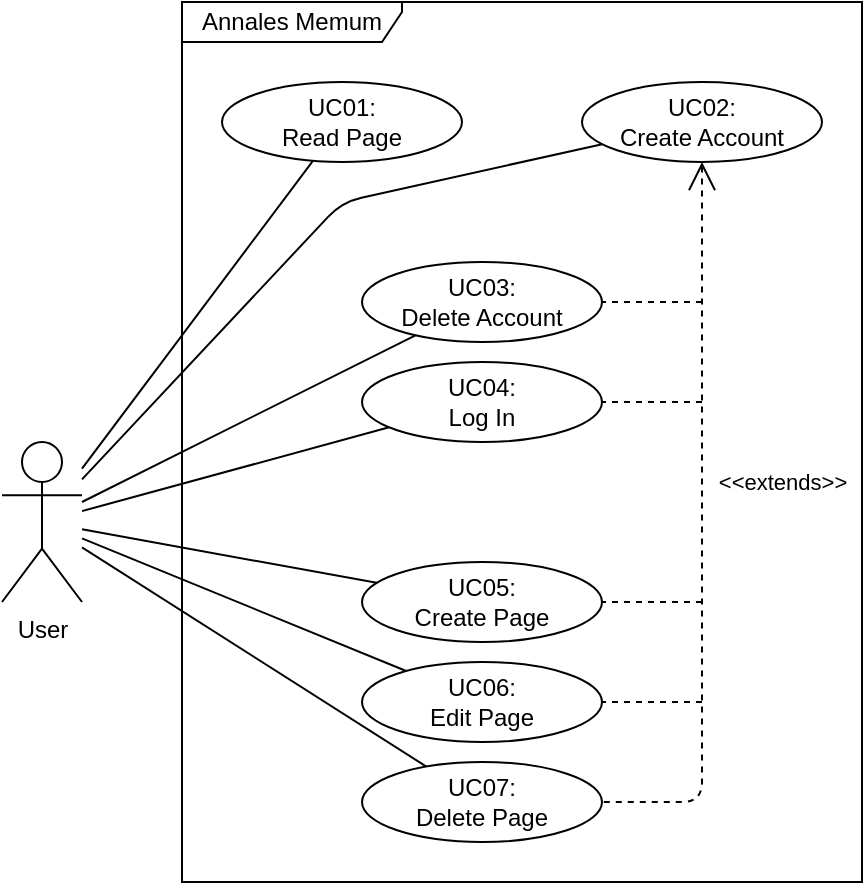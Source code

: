 <mxfile version="13.2.2" type="device"><diagram id="Y_FFCO0dPj5-_iX3kK3-" name="Page-1"><mxGraphModel dx="982" dy="563" grid="1" gridSize="10" guides="1" tooltips="1" connect="1" arrows="1" fold="1" page="1" pageScale="1" pageWidth="827" pageHeight="1169" math="0" shadow="0"><root><mxCell id="0"/><mxCell id="1" parent="0"/><mxCell id="bV89UB-WaENwKhlxkeA_-1" value="User" style="shape=umlActor;verticalLabelPosition=bottom;labelBackgroundColor=#ffffff;verticalAlign=top;html=1;outlineConnect=0;" vertex="1" parent="1"><mxGeometry x="30" y="260" width="40" height="80" as="geometry"/></mxCell><mxCell id="bV89UB-WaENwKhlxkeA_-2" value="Annales Memum" style="shape=umlFrame;whiteSpace=wrap;html=1;width=110;height=20;" vertex="1" parent="1"><mxGeometry x="120" y="40" width="340" height="440" as="geometry"/></mxCell><mxCell id="bV89UB-WaENwKhlxkeA_-4" value="&lt;font style=&quot;font-size: 12px&quot;&gt;UC02:&lt;br&gt;Create Account&lt;br&gt;&lt;/font&gt;" style="ellipse;whiteSpace=wrap;html=1;" vertex="1" parent="1"><mxGeometry x="320" y="80" width="120" height="40" as="geometry"/></mxCell><mxCell id="bV89UB-WaENwKhlxkeA_-5" value="&lt;font style=&quot;font-size: 12px&quot;&gt;UC04:&lt;br&gt;Log In&lt;br&gt;&lt;/font&gt;" style="ellipse;whiteSpace=wrap;html=1;" vertex="1" parent="1"><mxGeometry x="210" y="220" width="120" height="40" as="geometry"/></mxCell><mxCell id="bV89UB-WaENwKhlxkeA_-6" value="&lt;font style=&quot;font-size: 12px&quot;&gt;UC05:&lt;br&gt;Create Page&lt;br&gt;&lt;/font&gt;" style="ellipse;whiteSpace=wrap;html=1;" vertex="1" parent="1"><mxGeometry x="210" y="320" width="120" height="40" as="geometry"/></mxCell><mxCell id="bV89UB-WaENwKhlxkeA_-7" value="&lt;font style=&quot;font-size: 12px&quot;&gt;UC06:&lt;br&gt;Edit&amp;nbsp;Page&lt;br&gt;&lt;/font&gt;" style="ellipse;whiteSpace=wrap;html=1;" vertex="1" parent="1"><mxGeometry x="210" y="370" width="120" height="40" as="geometry"/></mxCell><mxCell id="bV89UB-WaENwKhlxkeA_-8" value="&lt;font style=&quot;font-size: 12px&quot;&gt;UC07:&lt;br&gt;Delete Page&lt;br&gt;&lt;/font&gt;" style="ellipse;whiteSpace=wrap;html=1;" vertex="1" parent="1"><mxGeometry x="210" y="420" width="120" height="40" as="geometry"/></mxCell><mxCell id="bV89UB-WaENwKhlxkeA_-9" value="&lt;font style=&quot;font-size: 12px&quot;&gt;UC01:&lt;br&gt;Read Page&lt;br&gt;&lt;/font&gt;" style="ellipse;whiteSpace=wrap;html=1;" vertex="1" parent="1"><mxGeometry x="140" y="80" width="120" height="40" as="geometry"/></mxCell><mxCell id="bV89UB-WaENwKhlxkeA_-10" value="&lt;font style=&quot;font-size: 12px&quot;&gt;UC03:&lt;br&gt;Delete Account&lt;br&gt;&lt;/font&gt;" style="ellipse;whiteSpace=wrap;html=1;" vertex="1" parent="1"><mxGeometry x="210" y="170" width="120" height="40" as="geometry"/></mxCell><mxCell id="bV89UB-WaENwKhlxkeA_-11" value="" style="endArrow=none;html=1;" edge="1" parent="1" source="bV89UB-WaENwKhlxkeA_-1" target="bV89UB-WaENwKhlxkeA_-9"><mxGeometry width="50" height="50" relative="1" as="geometry"><mxPoint x="50" y="280" as="sourcePoint"/><mxPoint x="100" y="230" as="targetPoint"/></mxGeometry></mxCell><mxCell id="bV89UB-WaENwKhlxkeA_-12" value="" style="endArrow=none;html=1;" edge="1" parent="1" source="bV89UB-WaENwKhlxkeA_-1" target="bV89UB-WaENwKhlxkeA_-4"><mxGeometry width="50" height="50" relative="1" as="geometry"><mxPoint x="90" y="164" as="sourcePoint"/><mxPoint x="225.402" y="123.379" as="targetPoint"/><Array as="points"><mxPoint x="200" y="140"/></Array></mxGeometry></mxCell><mxCell id="bV89UB-WaENwKhlxkeA_-13" value="" style="endArrow=none;html=1;" edge="1" parent="1" source="bV89UB-WaENwKhlxkeA_-1" target="bV89UB-WaENwKhlxkeA_-10"><mxGeometry width="50" height="50" relative="1" as="geometry"><mxPoint x="90" y="170" as="sourcePoint"/><mxPoint x="210.0" y="170" as="targetPoint"/></mxGeometry></mxCell><mxCell id="bV89UB-WaENwKhlxkeA_-14" value="" style="endArrow=none;html=1;" edge="1" parent="1" source="bV89UB-WaENwKhlxkeA_-1" target="bV89UB-WaENwKhlxkeA_-5"><mxGeometry width="50" height="50" relative="1" as="geometry"><mxPoint x="100" y="180" as="sourcePoint"/><mxPoint x="220.0" y="180" as="targetPoint"/></mxGeometry></mxCell><mxCell id="bV89UB-WaENwKhlxkeA_-16" value="" style="endArrow=none;html=1;" edge="1" parent="1" source="bV89UB-WaENwKhlxkeA_-1" target="bV89UB-WaENwKhlxkeA_-6"><mxGeometry width="50" height="50" relative="1" as="geometry"><mxPoint x="64.6" y="360.62" as="sourcePoint"/><mxPoint x="200.002" y="319.999" as="targetPoint"/></mxGeometry></mxCell><mxCell id="bV89UB-WaENwKhlxkeA_-17" value="" style="endArrow=none;html=1;" edge="1" parent="1" source="bV89UB-WaENwKhlxkeA_-1" target="bV89UB-WaENwKhlxkeA_-7"><mxGeometry width="50" height="50" relative="1" as="geometry"><mxPoint x="64.6" y="366.62" as="sourcePoint"/><mxPoint x="184.6" y="366.62" as="targetPoint"/></mxGeometry></mxCell><mxCell id="bV89UB-WaENwKhlxkeA_-18" value="" style="endArrow=none;html=1;" edge="1" parent="1" source="bV89UB-WaENwKhlxkeA_-1" target="bV89UB-WaENwKhlxkeA_-8"><mxGeometry width="50" height="50" relative="1" as="geometry"><mxPoint x="64.6" y="371.62" as="sourcePoint"/><mxPoint x="196.6" y="404.62" as="targetPoint"/></mxGeometry></mxCell><mxCell id="bV89UB-WaENwKhlxkeA_-19" value="&amp;lt;&amp;lt;extends&amp;gt;&amp;gt;" style="endArrow=none;endSize=6;dashed=1;html=1;startArrow=open;startFill=0;endFill=0;startSize=12;" edge="1" parent="1" source="bV89UB-WaENwKhlxkeA_-4" target="bV89UB-WaENwKhlxkeA_-8"><mxGeometry x="-0.135" y="40" width="160" relative="1" as="geometry"><mxPoint x="510" y="260" as="sourcePoint"/><mxPoint x="670" y="260" as="targetPoint"/><Array as="points"><mxPoint x="380" y="440"/></Array><mxPoint as="offset"/></mxGeometry></mxCell><mxCell id="bV89UB-WaENwKhlxkeA_-21" value="" style="endArrow=none;html=1;endFill=0;endSize=12;dashed=1;" edge="1" parent="1" target="bV89UB-WaENwKhlxkeA_-7"><mxGeometry width="50" height="50" relative="1" as="geometry"><mxPoint x="380" y="390" as="sourcePoint"/><mxPoint x="460" y="380" as="targetPoint"/></mxGeometry></mxCell><mxCell id="bV89UB-WaENwKhlxkeA_-22" value="" style="endArrow=none;html=1;endFill=0;endSize=12;dashed=1;" edge="1" parent="1" target="bV89UB-WaENwKhlxkeA_-6"><mxGeometry width="50" height="50" relative="1" as="geometry"><mxPoint x="380" y="340" as="sourcePoint"/><mxPoint x="340" y="400" as="targetPoint"/></mxGeometry></mxCell><mxCell id="bV89UB-WaENwKhlxkeA_-23" value="" style="endArrow=none;html=1;endFill=0;endSize=12;dashed=1;" edge="1" parent="1" target="bV89UB-WaENwKhlxkeA_-5"><mxGeometry width="50" height="50" relative="1" as="geometry"><mxPoint x="380" y="240" as="sourcePoint"/><mxPoint x="310" y="264.76" as="targetPoint"/></mxGeometry></mxCell><mxCell id="bV89UB-WaENwKhlxkeA_-24" value="" style="endArrow=none;html=1;endFill=0;endSize=12;dashed=1;" edge="1" parent="1" target="bV89UB-WaENwKhlxkeA_-10"><mxGeometry width="50" height="50" relative="1" as="geometry"><mxPoint x="380" y="190" as="sourcePoint"/><mxPoint x="310" y="214.76" as="targetPoint"/></mxGeometry></mxCell></root></mxGraphModel></diagram></mxfile>